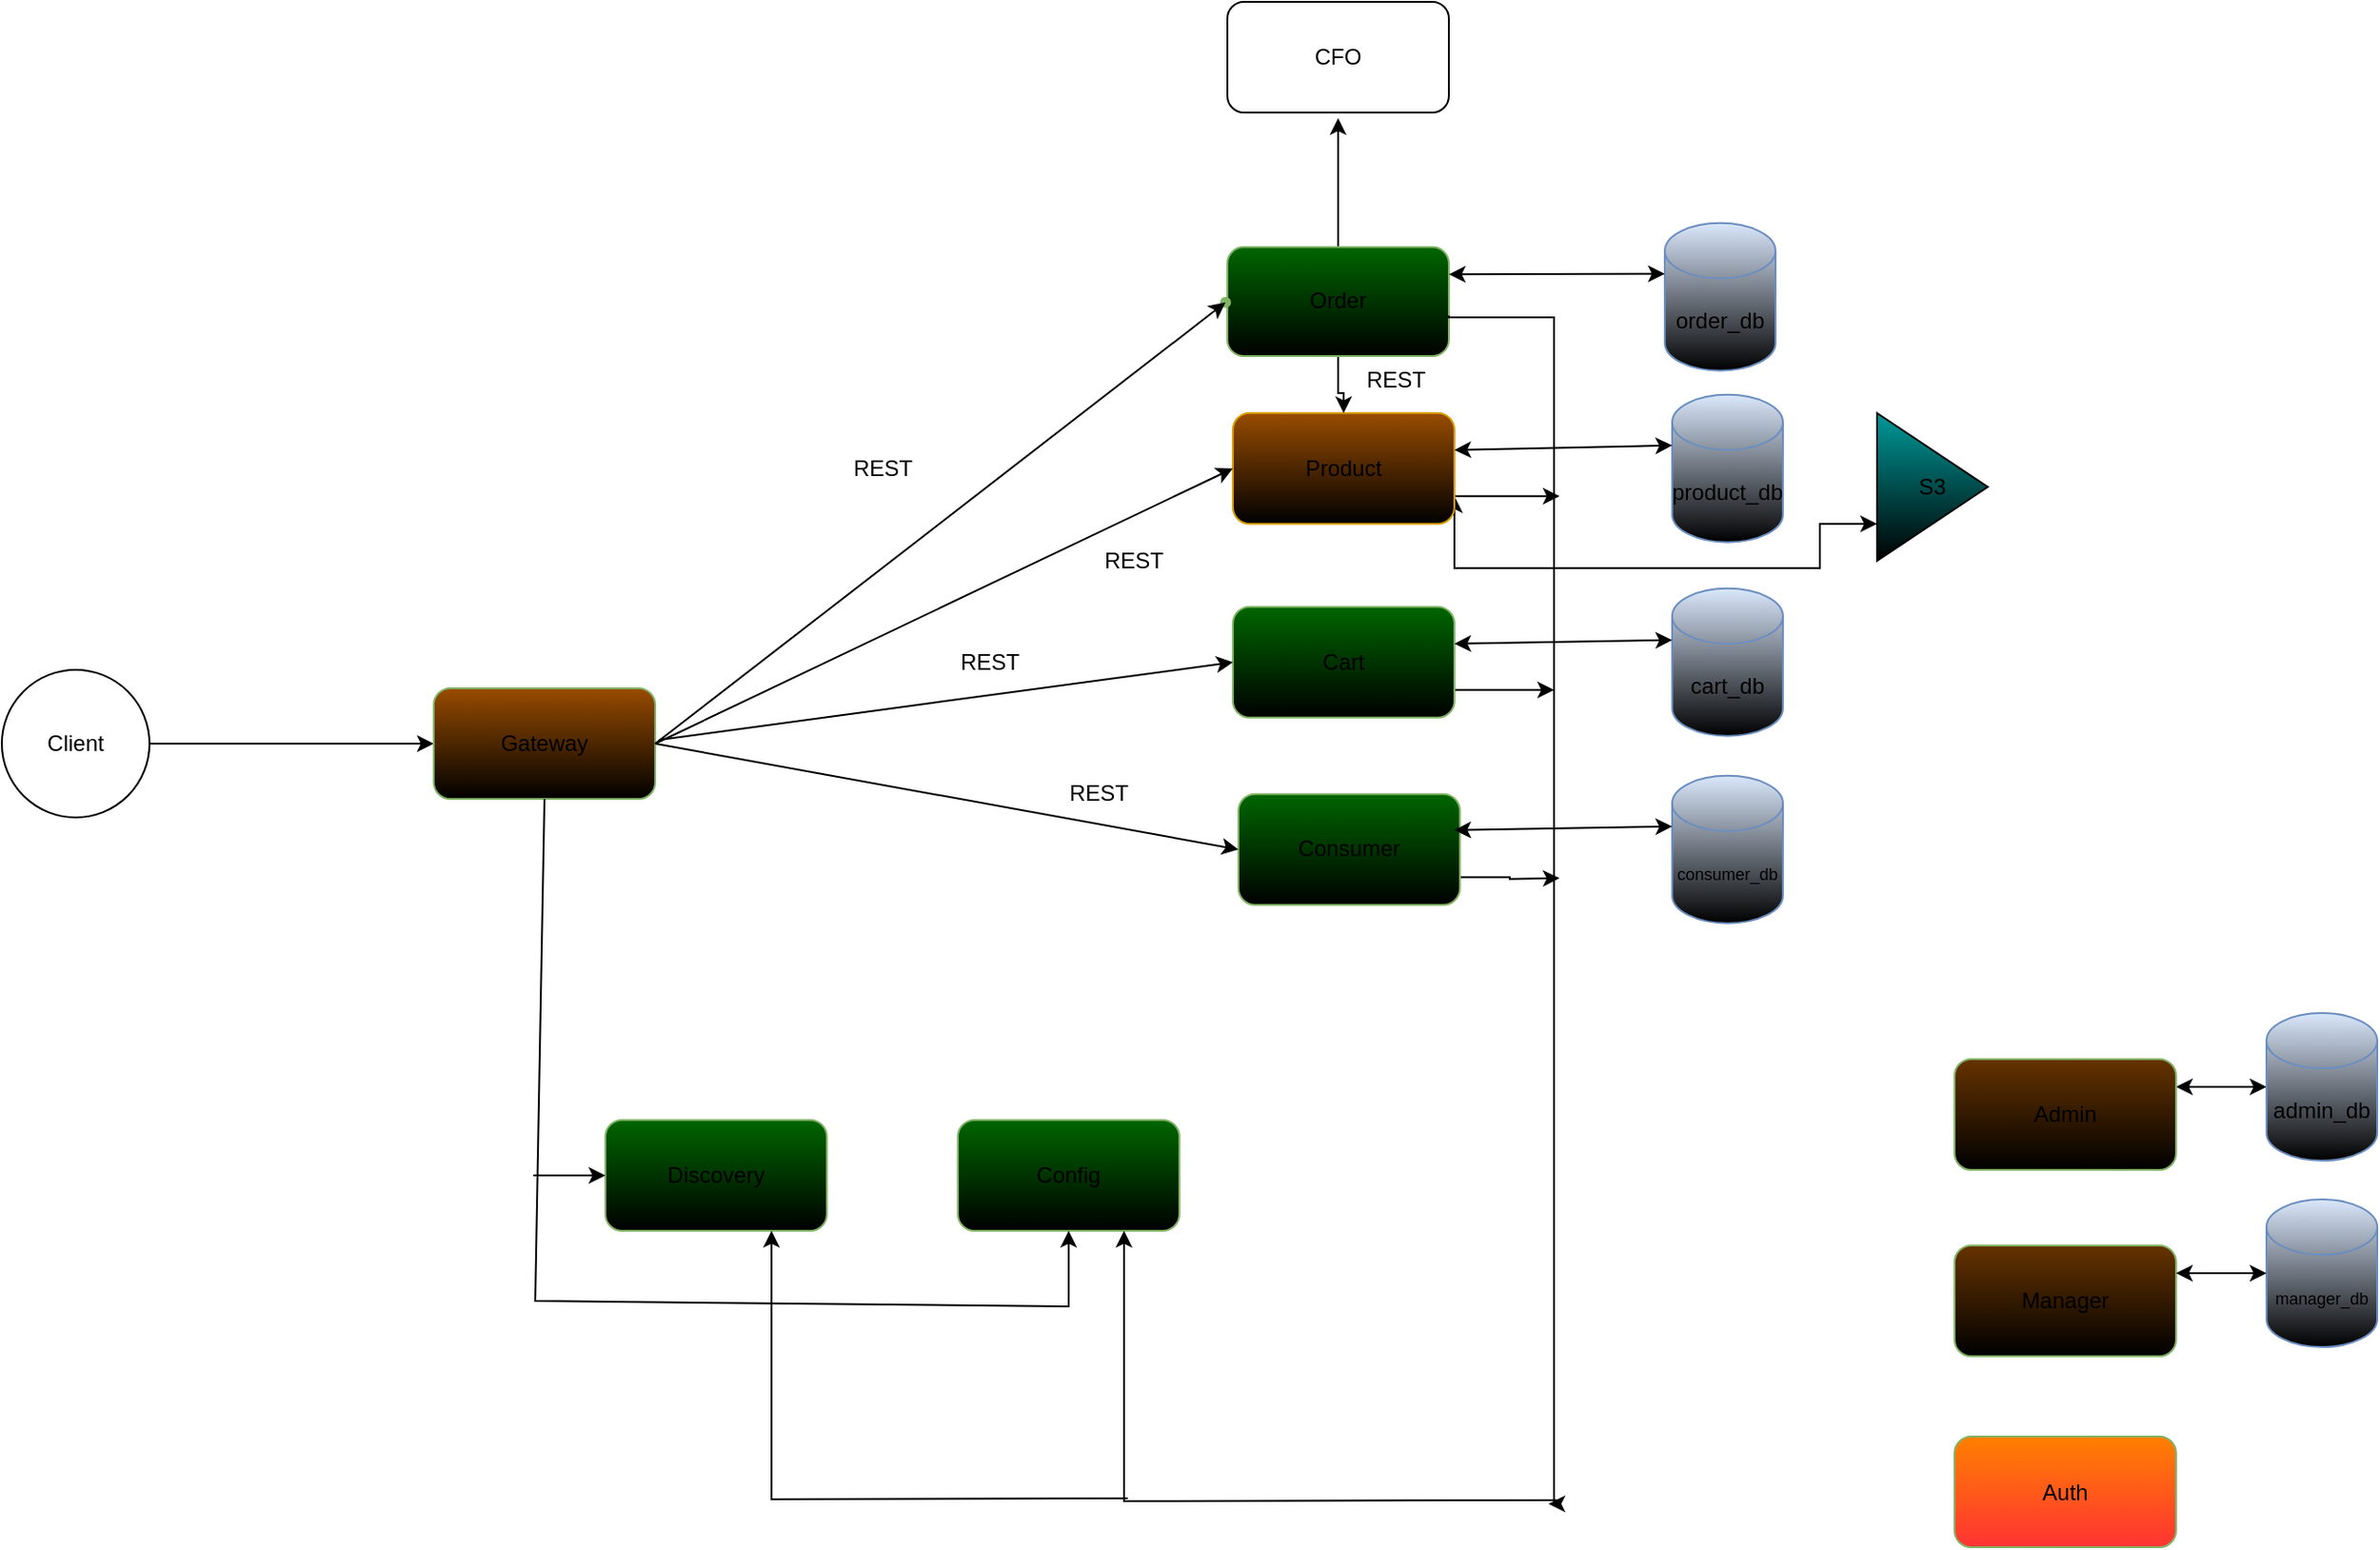 <mxfile version="24.7.8">
  <diagram name="Page-1" id="uSqe43TGl_vkrGlnib_v">
    <mxGraphModel dx="1780" dy="1178" grid="0" gridSize="10" guides="1" tooltips="1" connect="1" arrows="1" fold="1" page="0" pageScale="1" pageWidth="850" pageHeight="1100" math="0" shadow="0">
      <root>
        <mxCell id="0" />
        <mxCell id="1" parent="0" />
        <mxCell id="Wj5WEDejXmfSupQr25it-28" value="" style="edgeStyle=orthogonalEdgeStyle;rounded=0;orthogonalLoop=1;jettySize=auto;html=1;" edge="1" parent="1" source="Wj5WEDejXmfSupQr25it-1" target="Wj5WEDejXmfSupQr25it-15">
          <mxGeometry relative="1" as="geometry">
            <mxPoint x="-19" y="336" as="targetPoint" />
          </mxGeometry>
        </mxCell>
        <mxCell id="Wj5WEDejXmfSupQr25it-1" value="Client" style="ellipse;whiteSpace=wrap;html=1;aspect=fixed;fillColor=none;strokeColor=default;" vertex="1" parent="1">
          <mxGeometry x="-177" y="296" width="80" height="80" as="geometry" />
        </mxCell>
        <mxCell id="Wj5WEDejXmfSupQr25it-56" style="edgeStyle=orthogonalEdgeStyle;rounded=0;orthogonalLoop=1;jettySize=auto;html=1;exitX=1;exitY=0.75;exitDx=0;exitDy=0;entryX=0;entryY=0.75;entryDx=0;entryDy=0;startArrow=classic;startFill=1;" edge="1" parent="1" source="Wj5WEDejXmfSupQr25it-7" target="Wj5WEDejXmfSupQr25it-55">
          <mxGeometry relative="1" as="geometry">
            <Array as="points">
              <mxPoint x="610" y="240.88" />
              <mxPoint x="808" y="240.88" />
              <mxPoint x="808" y="216.88" />
            </Array>
          </mxGeometry>
        </mxCell>
        <mxCell id="Wj5WEDejXmfSupQr25it-57" style="edgeStyle=orthogonalEdgeStyle;rounded=0;orthogonalLoop=1;jettySize=auto;html=1;exitX=1;exitY=0.75;exitDx=0;exitDy=0;" edge="1" parent="1" source="Wj5WEDejXmfSupQr25it-7">
          <mxGeometry relative="1" as="geometry">
            <mxPoint x="667" y="201.88" as="targetPoint" />
          </mxGeometry>
        </mxCell>
        <mxCell id="Wj5WEDejXmfSupQr25it-7" value="Product" style="rounded=1;whiteSpace=wrap;html=1;labelBackgroundColor=none;labelBorderColor=none;fillColor=#994C00;strokeColor=#d79b00;gradientColor=default;" vertex="1" parent="1">
          <mxGeometry x="490" y="156.88" width="120" height="60" as="geometry" />
        </mxCell>
        <mxCell id="Wj5WEDejXmfSupQr25it-60" value="" style="edgeStyle=orthogonalEdgeStyle;rounded=0;orthogonalLoop=1;jettySize=auto;html=1;" edge="1" parent="1" source="Wj5WEDejXmfSupQr25it-10" target="Wj5WEDejXmfSupQr25it-7">
          <mxGeometry relative="1" as="geometry" />
        </mxCell>
        <mxCell id="Wj5WEDejXmfSupQr25it-67" style="edgeStyle=orthogonalEdgeStyle;rounded=0;orthogonalLoop=1;jettySize=auto;html=1;exitX=0.5;exitY=0;exitDx=0;exitDy=0;" edge="1" parent="1" source="Wj5WEDejXmfSupQr25it-10">
          <mxGeometry relative="1" as="geometry">
            <mxPoint x="547" y="-3" as="targetPoint" />
          </mxGeometry>
        </mxCell>
        <mxCell id="Wj5WEDejXmfSupQr25it-10" value="Order" style="rounded=1;whiteSpace=wrap;html=1;labelBackgroundColor=none;labelBorderColor=none;fillColor=#006600;strokeColor=#82b366;gradientColor=default;" vertex="1" parent="1">
          <mxGeometry x="487" y="66.88" width="120" height="59.12" as="geometry" />
        </mxCell>
        <mxCell id="Wj5WEDejXmfSupQr25it-58" style="edgeStyle=orthogonalEdgeStyle;rounded=0;orthogonalLoop=1;jettySize=auto;html=1;exitX=1;exitY=0.75;exitDx=0;exitDy=0;" edge="1" parent="1" source="Wj5WEDejXmfSupQr25it-11">
          <mxGeometry relative="1" as="geometry">
            <mxPoint x="664" y="306.88" as="targetPoint" />
          </mxGeometry>
        </mxCell>
        <mxCell id="Wj5WEDejXmfSupQr25it-11" value="Cart" style="rounded=1;whiteSpace=wrap;html=1;labelBackgroundColor=none;labelBorderColor=none;fillColor=#006600;strokeColor=#82b366;gradientColor=default;" vertex="1" parent="1">
          <mxGeometry x="490" y="261.88" width="120" height="60" as="geometry" />
        </mxCell>
        <mxCell id="Wj5WEDejXmfSupQr25it-59" style="edgeStyle=orthogonalEdgeStyle;rounded=0;orthogonalLoop=1;jettySize=auto;html=1;exitX=1;exitY=0.75;exitDx=0;exitDy=0;" edge="1" parent="1" source="Wj5WEDejXmfSupQr25it-12">
          <mxGeometry relative="1" as="geometry">
            <mxPoint x="667" y="408.88" as="targetPoint" />
          </mxGeometry>
        </mxCell>
        <mxCell id="Wj5WEDejXmfSupQr25it-12" value="Consumer" style="rounded=1;whiteSpace=wrap;html=1;labelBackgroundColor=none;labelBorderColor=none;fillColor=#006600;strokeColor=#82b366;gradientColor=default;" vertex="1" parent="1">
          <mxGeometry x="493" y="363.38" width="120" height="60" as="geometry" />
        </mxCell>
        <mxCell id="Wj5WEDejXmfSupQr25it-13" value="Discovery" style="rounded=1;whiteSpace=wrap;html=1;labelBackgroundColor=none;labelBorderColor=none;fillColor=#006600;strokeColor=#82b366;gradientColor=default;" vertex="1" parent="1">
          <mxGeometry x="150" y="540" width="120" height="60" as="geometry" />
        </mxCell>
        <mxCell id="Wj5WEDejXmfSupQr25it-14" value="Config" style="rounded=1;whiteSpace=wrap;html=1;labelBackgroundColor=none;labelBorderColor=none;fillColor=#006600;strokeColor=#82b366;gradientColor=default;" vertex="1" parent="1">
          <mxGeometry x="341" y="540" width="120" height="60" as="geometry" />
        </mxCell>
        <mxCell id="Wj5WEDejXmfSupQr25it-15" value="Gateway" style="rounded=1;whiteSpace=wrap;html=1;labelBackgroundColor=none;labelBorderColor=none;fillColor=#994C00;strokeColor=#82b366;gradientColor=default;" vertex="1" parent="1">
          <mxGeometry x="57" y="306" width="120" height="60" as="geometry" />
        </mxCell>
        <mxCell id="Wj5WEDejXmfSupQr25it-65" style="edgeStyle=orthogonalEdgeStyle;rounded=0;orthogonalLoop=1;jettySize=auto;html=1;exitX=1;exitY=0.25;exitDx=0;exitDy=0;startArrow=classic;startFill=1;" edge="1" parent="1" source="Wj5WEDejXmfSupQr25it-16" target="Wj5WEDejXmfSupQr25it-24">
          <mxGeometry relative="1" as="geometry" />
        </mxCell>
        <mxCell id="Wj5WEDejXmfSupQr25it-16" value="Admin" style="rounded=1;whiteSpace=wrap;html=1;labelBackgroundColor=none;labelBorderColor=none;fillColor=#663300;strokeColor=#82b366;gradientColor=default;" vertex="1" parent="1">
          <mxGeometry x="881" y="507" width="120" height="60" as="geometry" />
        </mxCell>
        <mxCell id="Wj5WEDejXmfSupQr25it-17" value="Manager" style="rounded=1;whiteSpace=wrap;html=1;labelBackgroundColor=none;labelBorderColor=none;fillColor=#663300;strokeColor=#82b366;gradientColor=default;" vertex="1" parent="1">
          <mxGeometry x="881" y="608" width="120" height="60" as="geometry" />
        </mxCell>
        <mxCell id="Wj5WEDejXmfSupQr25it-18" value="Auth" style="rounded=1;whiteSpace=wrap;html=1;labelBackgroundColor=none;labelBorderColor=none;fillColor=#FF8000;strokeColor=#82b366;gradientColor=#FF3333;" vertex="1" parent="1">
          <mxGeometry x="881" y="711.5" width="120" height="60" as="geometry" />
        </mxCell>
        <mxCell id="Wj5WEDejXmfSupQr25it-19" value="order_db" style="shape=cylinder3;whiteSpace=wrap;html=1;boundedLbl=1;backgroundOutline=1;size=15;fillColor=#dae8fc;strokeColor=#6c8ebf;gradientColor=default;" vertex="1" parent="1">
          <mxGeometry x="724" y="53.88" width="60" height="80" as="geometry" />
        </mxCell>
        <mxCell id="Wj5WEDejXmfSupQr25it-21" value="product_db" style="shape=cylinder3;whiteSpace=wrap;html=1;boundedLbl=1;backgroundOutline=1;size=15;fillColor=#dae8fc;strokeColor=#6c8ebf;gradientColor=default;" vertex="1" parent="1">
          <mxGeometry x="728" y="146.88" width="60" height="80" as="geometry" />
        </mxCell>
        <mxCell id="Wj5WEDejXmfSupQr25it-22" value="cart_db" style="shape=cylinder3;whiteSpace=wrap;html=1;boundedLbl=1;backgroundOutline=1;size=15;fillColor=#dae8fc;strokeColor=#6c8ebf;gradientColor=default;" vertex="1" parent="1">
          <mxGeometry x="728" y="251.88" width="60" height="80" as="geometry" />
        </mxCell>
        <mxCell id="Wj5WEDejXmfSupQr25it-23" value="&lt;font style=&quot;font-size: 9px;&quot;&gt;consumer_db&lt;/font&gt;" style="shape=cylinder3;whiteSpace=wrap;html=1;boundedLbl=1;backgroundOutline=1;size=15;fillColor=#dae8fc;strokeColor=#6c8ebf;gradientColor=default;" vertex="1" parent="1">
          <mxGeometry x="728" y="353.38" width="60" height="80" as="geometry" />
        </mxCell>
        <mxCell id="Wj5WEDejXmfSupQr25it-24" value="admin_db" style="shape=cylinder3;whiteSpace=wrap;html=1;boundedLbl=1;backgroundOutline=1;size=15;fillColor=#dae8fc;strokeColor=#6c8ebf;gradientColor=default;" vertex="1" parent="1">
          <mxGeometry x="1050" y="482" width="60" height="80" as="geometry" />
        </mxCell>
        <mxCell id="Wj5WEDejXmfSupQr25it-25" value="&lt;font style=&quot;font-size: 9px;&quot;&gt;manager_db&lt;/font&gt;" style="shape=cylinder3;whiteSpace=wrap;html=1;boundedLbl=1;backgroundOutline=1;size=15;fillColor=#dae8fc;strokeColor=#6c8ebf;gradientColor=default;" vertex="1" parent="1">
          <mxGeometry x="1050" y="583" width="60" height="80" as="geometry" />
        </mxCell>
        <mxCell id="Wj5WEDejXmfSupQr25it-29" value="" style="shape=waypoint;sketch=0;size=6;pointerEvents=1;points=[];fillColor=#663300;resizable=0;rotatable=0;perimeter=centerPerimeter;snapToPoint=1;strokeColor=#82b366;rounded=1;labelBackgroundColor=none;labelBorderColor=none;gradientColor=default;" vertex="1" parent="1">
          <mxGeometry x="476" y="86.88" width="20" height="20" as="geometry" />
        </mxCell>
        <mxCell id="Wj5WEDejXmfSupQr25it-32" value="" style="endArrow=classic;startArrow=none;html=1;rounded=0;entryX=0.15;entryY=0.25;entryDx=0;entryDy=0;entryPerimeter=0;startFill=0;" edge="1" parent="1" target="Wj5WEDejXmfSupQr25it-29">
          <mxGeometry width="50" height="50" relative="1" as="geometry">
            <mxPoint x="177" y="336" as="sourcePoint" />
            <mxPoint x="227" y="286" as="targetPoint" />
          </mxGeometry>
        </mxCell>
        <mxCell id="Wj5WEDejXmfSupQr25it-33" value="" style="endArrow=classic;startArrow=none;html=1;rounded=0;entryX=0;entryY=0.5;entryDx=0;entryDy=0;exitX=1;exitY=0.5;exitDx=0;exitDy=0;startFill=0;" edge="1" parent="1" source="Wj5WEDejXmfSupQr25it-15" target="Wj5WEDejXmfSupQr25it-7">
          <mxGeometry width="50" height="50" relative="1" as="geometry">
            <mxPoint x="167" y="273" as="sourcePoint" />
            <mxPoint x="612" y="14" as="targetPoint" />
          </mxGeometry>
        </mxCell>
        <mxCell id="Wj5WEDejXmfSupQr25it-34" value="" style="endArrow=classic;startArrow=none;html=1;rounded=0;entryX=0;entryY=0.5;entryDx=0;entryDy=0;startFill=0;" edge="1" parent="1" target="Wj5WEDejXmfSupQr25it-11">
          <mxGeometry width="50" height="50" relative="1" as="geometry">
            <mxPoint x="179" y="334" as="sourcePoint" />
            <mxPoint x="642" y="97" as="targetPoint" />
          </mxGeometry>
        </mxCell>
        <mxCell id="Wj5WEDejXmfSupQr25it-35" value="" style="endArrow=classic;startArrow=none;html=1;rounded=0;entryX=0;entryY=0.5;entryDx=0;entryDy=0;exitX=1;exitY=0.5;exitDx=0;exitDy=0;startFill=0;" edge="1" parent="1" source="Wj5WEDejXmfSupQr25it-15" target="Wj5WEDejXmfSupQr25it-12">
          <mxGeometry width="50" height="50" relative="1" as="geometry">
            <mxPoint x="207" y="366" as="sourcePoint" />
            <mxPoint x="652" y="107" as="targetPoint" />
          </mxGeometry>
        </mxCell>
        <mxCell id="Wj5WEDejXmfSupQr25it-42" value="" style="endArrow=none;html=1;rounded=0;exitX=0;exitY=0.5;exitDx=0;exitDy=0;startArrow=classic;startFill=1;endFill=0;" edge="1" parent="1" source="Wj5WEDejXmfSupQr25it-13">
          <mxGeometry width="50" height="50" relative="1" as="geometry">
            <mxPoint x="399" y="425" as="sourcePoint" />
            <mxPoint x="111" y="570" as="targetPoint" />
          </mxGeometry>
        </mxCell>
        <mxCell id="Wj5WEDejXmfSupQr25it-43" value="" style="endArrow=none;html=1;rounded=0;exitX=0.5;exitY=1;exitDx=0;exitDy=0;entryX=0.5;entryY=1;entryDx=0;entryDy=0;startArrow=classic;startFill=1;endFill=0;" edge="1" parent="1" source="Wj5WEDejXmfSupQr25it-14" target="Wj5WEDejXmfSupQr25it-15">
          <mxGeometry width="50" height="50" relative="1" as="geometry">
            <mxPoint x="223" y="555" as="sourcePoint" />
            <mxPoint x="160" y="381" as="targetPoint" />
            <Array as="points">
              <mxPoint x="401" y="641" />
              <mxPoint x="112" y="638" />
            </Array>
          </mxGeometry>
        </mxCell>
        <mxCell id="Wj5WEDejXmfSupQr25it-44" value="" style="endArrow=classic;startArrow=classic;html=1;rounded=0;entryX=0;entryY=0;entryDx=0;entryDy=27.5;entryPerimeter=0;exitX=1;exitY=0.25;exitDx=0;exitDy=0;" edge="1" parent="1" source="Wj5WEDejXmfSupQr25it-10" target="Wj5WEDejXmfSupQr25it-19">
          <mxGeometry width="50" height="50" relative="1" as="geometry">
            <mxPoint x="633" y="86.88" as="sourcePoint" />
            <mxPoint x="683" y="36.88" as="targetPoint" />
          </mxGeometry>
        </mxCell>
        <mxCell id="Wj5WEDejXmfSupQr25it-45" value="" style="endArrow=classic;startArrow=classic;html=1;rounded=0;entryX=0;entryY=0;entryDx=0;entryDy=27.5;entryPerimeter=0;" edge="1" parent="1" target="Wj5WEDejXmfSupQr25it-21">
          <mxGeometry width="50" height="50" relative="1" as="geometry">
            <mxPoint x="610" y="176.88" as="sourcePoint" />
            <mxPoint x="660" y="126.88" as="targetPoint" />
          </mxGeometry>
        </mxCell>
        <mxCell id="Wj5WEDejXmfSupQr25it-46" value="" style="endArrow=classic;startArrow=classic;html=1;rounded=0;entryX=0;entryY=0;entryDx=0;entryDy=27.5;entryPerimeter=0;" edge="1" parent="1">
          <mxGeometry width="50" height="50" relative="1" as="geometry">
            <mxPoint x="610" y="281.88" as="sourcePoint" />
            <mxPoint x="728" y="279.88" as="targetPoint" />
          </mxGeometry>
        </mxCell>
        <mxCell id="Wj5WEDejXmfSupQr25it-47" value="" style="endArrow=classic;startArrow=classic;html=1;rounded=0;entryX=0;entryY=0;entryDx=0;entryDy=27.5;entryPerimeter=0;" edge="1" parent="1">
          <mxGeometry width="50" height="50" relative="1" as="geometry">
            <mxPoint x="610" y="382.88" as="sourcePoint" />
            <mxPoint x="728" y="380.88" as="targetPoint" />
          </mxGeometry>
        </mxCell>
        <mxCell id="Wj5WEDejXmfSupQr25it-49" value="" style="endArrow=classic;html=1;rounded=0;edgeStyle=orthogonalEdgeStyle;" edge="1" parent="1">
          <mxGeometry width="50" height="50" relative="1" as="geometry">
            <mxPoint x="607" y="104" as="sourcePoint" />
            <mxPoint x="661" y="748" as="targetPoint" />
            <Array as="points">
              <mxPoint x="607" y="105" />
              <mxPoint x="664" y="105" />
            </Array>
          </mxGeometry>
        </mxCell>
        <mxCell id="Wj5WEDejXmfSupQr25it-53" value="" style="endArrow=classic;html=1;rounded=0;edgeStyle=orthogonalEdgeStyle;entryX=0.75;entryY=1;entryDx=0;entryDy=0;" edge="1" parent="1" target="Wj5WEDejXmfSupQr25it-14">
          <mxGeometry width="50" height="50" relative="1" as="geometry">
            <mxPoint x="666" y="746" as="sourcePoint" />
            <mxPoint x="402" y="739" as="targetPoint" />
          </mxGeometry>
        </mxCell>
        <mxCell id="Wj5WEDejXmfSupQr25it-54" value="" style="endArrow=classic;html=1;rounded=0;entryX=0.75;entryY=1;entryDx=0;entryDy=0;edgeStyle=orthogonalEdgeStyle;" edge="1" parent="1" target="Wj5WEDejXmfSupQr25it-13">
          <mxGeometry width="50" height="50" relative="1" as="geometry">
            <mxPoint x="433" y="745" as="sourcePoint" />
            <mxPoint x="449" y="375" as="targetPoint" />
          </mxGeometry>
        </mxCell>
        <mxCell id="Wj5WEDejXmfSupQr25it-55" value="S3" style="triangle;whiteSpace=wrap;html=1;fillColor=#009999;gradientColor=default;" vertex="1" parent="1">
          <mxGeometry x="839" y="156.88" width="60" height="80" as="geometry" />
        </mxCell>
        <mxCell id="Wj5WEDejXmfSupQr25it-61" value="REST" style="text;html=1;align=center;verticalAlign=middle;resizable=0;points=[];autosize=1;strokeColor=none;fillColor=none;" vertex="1" parent="1">
          <mxGeometry x="275" y="173.88" width="50" height="26" as="geometry" />
        </mxCell>
        <mxCell id="Wj5WEDejXmfSupQr25it-62" value="REST" style="text;html=1;align=center;verticalAlign=middle;resizable=0;points=[];autosize=1;strokeColor=none;fillColor=none;" vertex="1" parent="1">
          <mxGeometry x="411" y="224" width="50" height="26" as="geometry" />
        </mxCell>
        <mxCell id="Wj5WEDejXmfSupQr25it-63" value="REST" style="text;html=1;align=center;verticalAlign=middle;resizable=0;points=[];autosize=1;strokeColor=none;fillColor=none;" vertex="1" parent="1">
          <mxGeometry x="333" y="278.88" width="50" height="26" as="geometry" />
        </mxCell>
        <mxCell id="Wj5WEDejXmfSupQr25it-64" value="REST" style="text;html=1;align=center;verticalAlign=middle;resizable=0;points=[];autosize=1;strokeColor=none;fillColor=none;" vertex="1" parent="1">
          <mxGeometry x="392" y="350" width="50" height="26" as="geometry" />
        </mxCell>
        <mxCell id="Wj5WEDejXmfSupQr25it-66" style="edgeStyle=orthogonalEdgeStyle;rounded=0;orthogonalLoop=1;jettySize=auto;html=1;exitX=1;exitY=0.25;exitDx=0;exitDy=0;entryX=0;entryY=0.5;entryDx=0;entryDy=0;entryPerimeter=0;startArrow=classic;startFill=1;" edge="1" parent="1" source="Wj5WEDejXmfSupQr25it-17" target="Wj5WEDejXmfSupQr25it-25">
          <mxGeometry relative="1" as="geometry" />
        </mxCell>
        <mxCell id="Wj5WEDejXmfSupQr25it-68" value="CFO" style="rounded=1;whiteSpace=wrap;html=1;fillColor=none;" vertex="1" parent="1">
          <mxGeometry x="487" y="-66" width="120" height="60" as="geometry" />
        </mxCell>
        <mxCell id="Wj5WEDejXmfSupQr25it-69" value="REST" style="text;html=1;align=center;verticalAlign=middle;resizable=0;points=[];autosize=1;strokeColor=none;fillColor=none;" vertex="1" parent="1">
          <mxGeometry x="553" y="126" width="50" height="26" as="geometry" />
        </mxCell>
      </root>
    </mxGraphModel>
  </diagram>
</mxfile>
